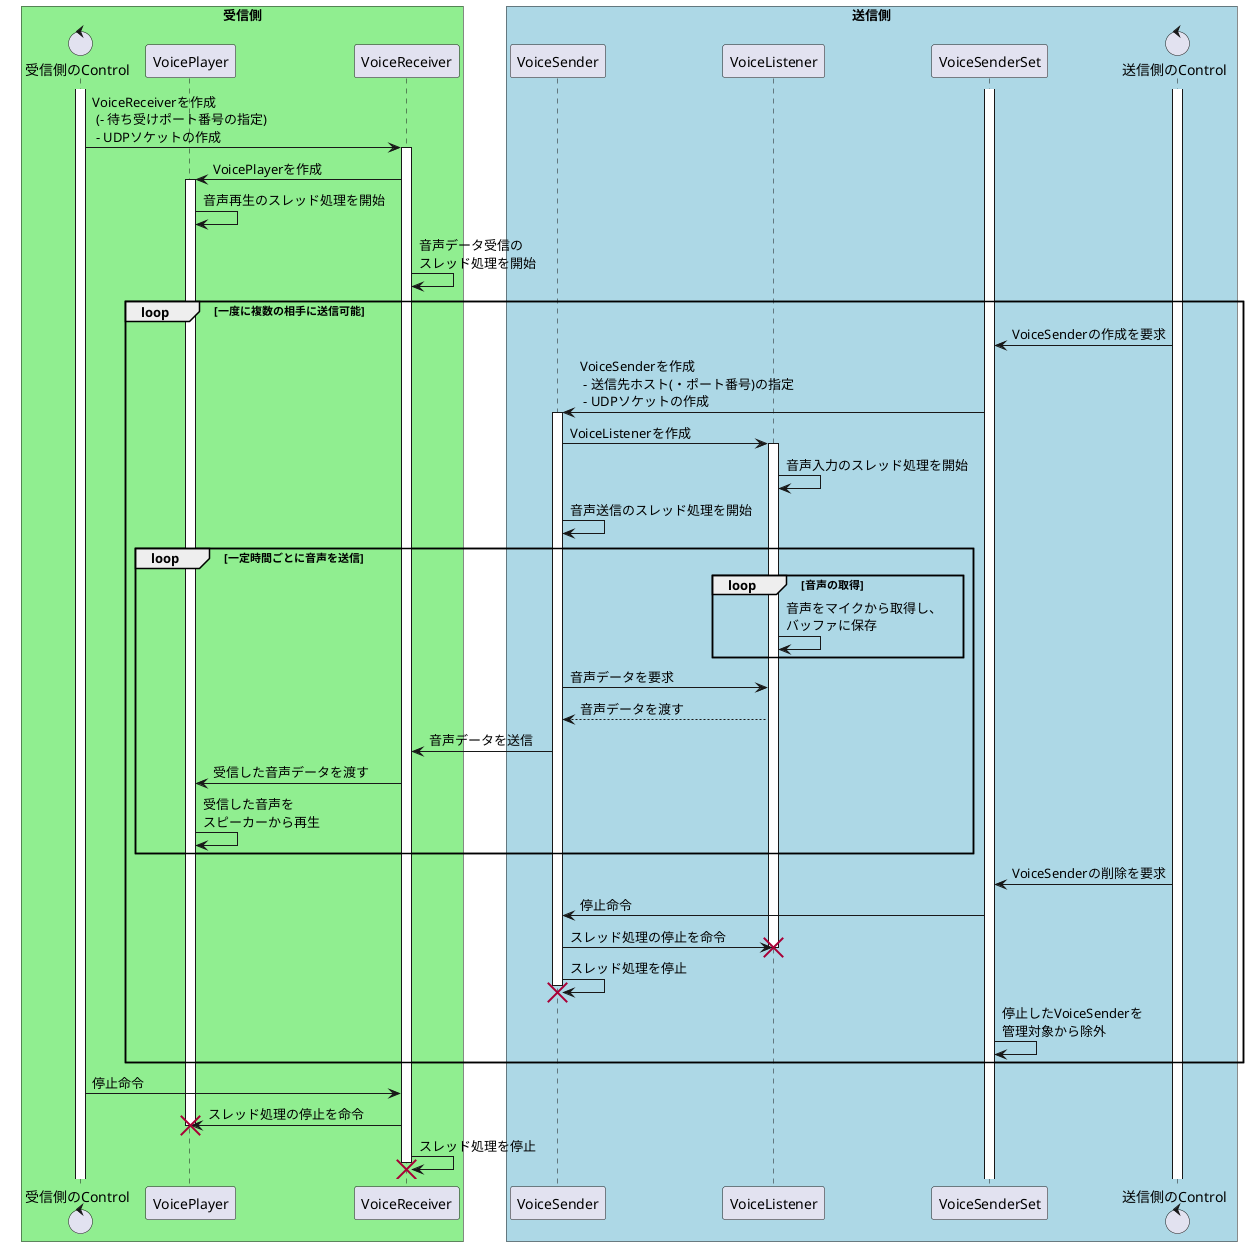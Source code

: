 @startuml

skinparam boxPadding 20

box "受信側" #LightGreen
control 受信側のControl
participant VoicePlayer
participant VoiceReceiver
end box

box "送信側" #LightBlue
participant VoiceSender
participant VoiceListener
participant VoiceSenderSet
control 送信側のControl
end box

' 初期化
activate 受信側のControl
activate 送信側のControl
activate VoiceSenderSet

' 受信準備
受信側のControl -> VoiceReceiver: VoiceReceiverを作成\n (- 待ち受けポート番号の指定)\n - UDPソケットの作成
activate VoiceReceiver
VoiceReceiver -> VoicePlayer: VoicePlayerを作成
activate VoicePlayer
VoicePlayer -> VoicePlayer: 音声再生のスレッド処理を開始
VoiceReceiver -> VoiceReceiver: 音声データ受信の\nスレッド処理を開始

loop 一度に複数の相手に送信可能
    ' 送信準備
    送信側のControl -> VoiceSenderSet: VoiceSenderの作成を要求
    VoiceSenderSet -> VoiceSender: VoiceSenderを作成\n - 送信先ホスト(・ポート番号)の指定 \n - UDPソケットの作成
    activate VoiceSender
    VoiceSender -> VoiceListener: VoiceListenerを作成
    activate VoiceListener
    VoiceListener -> VoiceListener: 音声入力のスレッド処理を開始
    VoiceSender -> VoiceSender: 音声送信のスレッド処理を開始

    ' 送受信処理
    loop 一定時間ごとに音声を送信
        loop 音声の取得
            VoiceListener -> VoiceListener: 音声をマイクから取得し、\nバッファに保存
        end

        VoiceSender -> VoiceListener: 音声データを要求
        VoiceSender <-- VoiceListener: 音声データを渡す
        VoiceSender -> VoiceReceiver: 音声データを送信

        VoiceReceiver -> VoicePlayer: 受信した音声データを渡す
        VoicePlayer -> VoicePlayer: 受信した音声を\nスピーカーから再生
    end

    ' 送信終了処理
    送信側のControl -> VoiceSenderSet: VoiceSenderの削除を要求
    VoiceSenderSet -> VoiceSender: 停止命令
    VoiceSender -> VoiceListener: スレッド処理の停止を命令
    destroy VoiceListener
    VoiceSender -> VoiceSender: スレッド処理を停止
    destroy VoiceSender
    VoiceSenderSet -> VoiceSenderSet: 停止したVoiceSenderを\n管理対象から除外
end

' 受信終了処理
受信側のControl -> VoiceReceiver: 停止命令
VoiceReceiver -> VoicePlayer: スレッド処理の停止を命令
destroy VoicePlayer
VoiceReceiver -> VoiceReceiver: スレッド処理を停止
destroy VoiceReceiver

@enduml